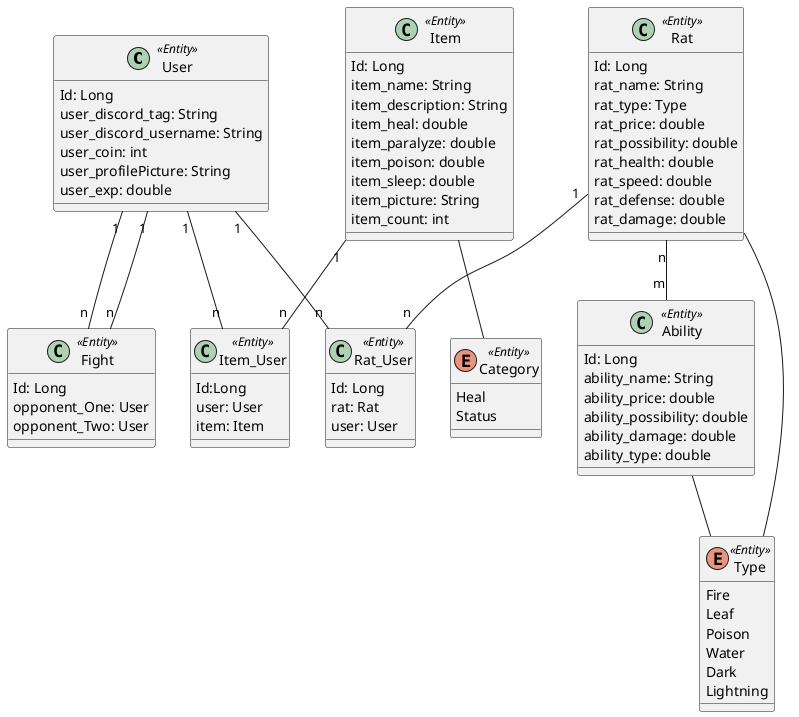 @startuml
class User<<Entity>>{
    Id: Long
    user_discord_tag: String
    user_discord_username: String
    user_coin: int
    user_profilePicture: String
    user_exp: double
}

class Item<<Entity>>{
    Id: Long
    item_name: String
    item_description: String
    item_heal: double
    item_paralyze: double
    item_poison: double
    item_sleep: double
    item_picture: String
    item_count: int
}


class Item_User<<Entity>>{
    Id:Long
    user: User
    item: Item
}

class Rat<<Entity>>{
    Id: Long
    rat_name: String
    rat_type: Type
    rat_price: double
    rat_possibility: double
    rat_health: double
    rat_speed: double
    rat_defense: double
    rat_damage: double
}

class Rat_User<<Entity>>{
    Id: Long
    rat: Rat
    user: User
}

class Ability<<Entity>>{
    Id: Long
    ability_name: String
    ability_price: double
    ability_possibility: double
    ability_damage: double
    ability_type: double
}

class Fight<<Entity>>{
    Id: Long
    opponent_One: User
    opponent_Two: User
}

enum Type<<Entity>>{
Fire
Leaf
Poison
Water
Dark
Lightning
}

enum Category<<Entity>>{
Heal
Status
}


User "1" -- "n" Rat_User
Rat "1" -- "n" Rat_User
User "1" -- "n" Item_User
Item "1" -- "n" Item_User
User "1" -- "n" Fight
Fight "n" -- "1" User
Rat "n" -- "m" Ability
Rat -- Type
Ability -- Type
Item -- Category





@enduml